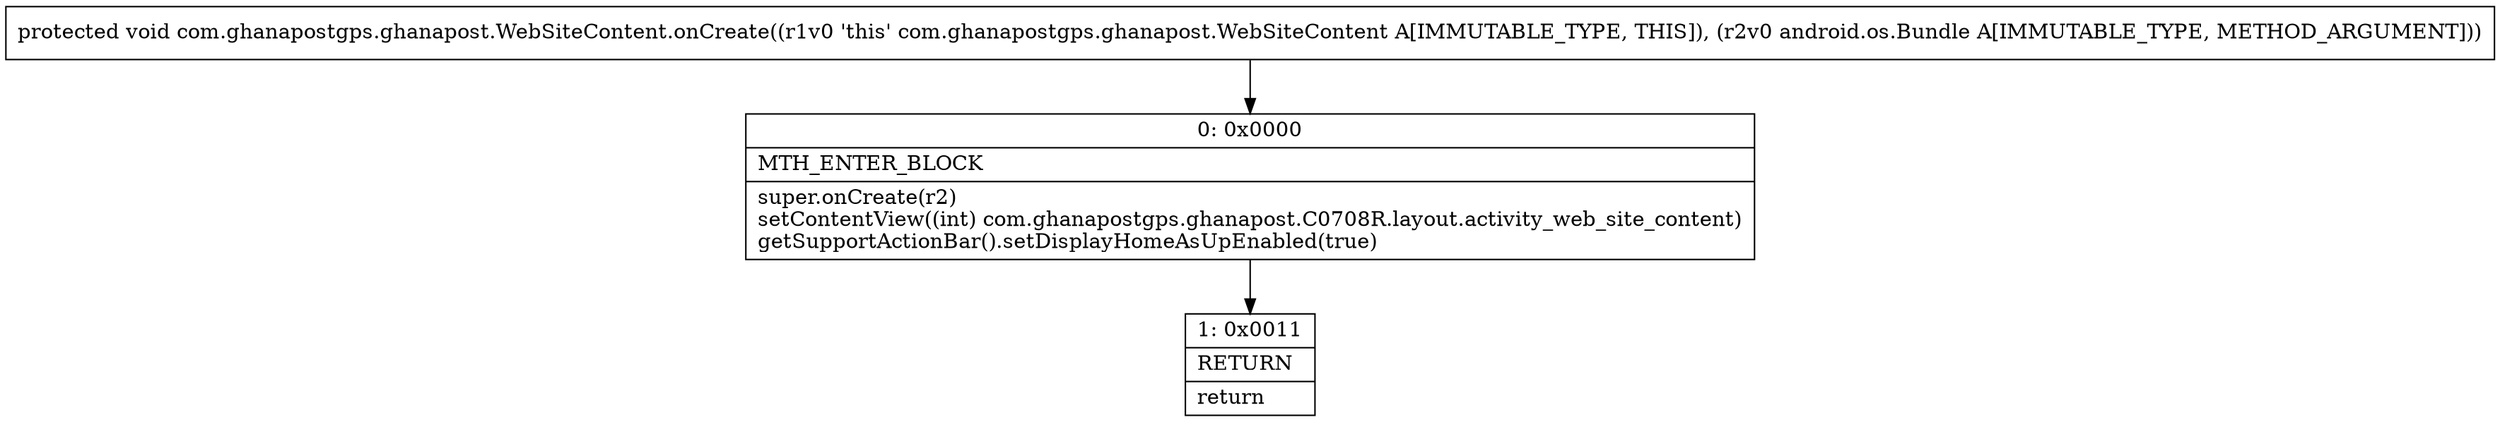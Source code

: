 digraph "CFG forcom.ghanapostgps.ghanapost.WebSiteContent.onCreate(Landroid\/os\/Bundle;)V" {
Node_0 [shape=record,label="{0\:\ 0x0000|MTH_ENTER_BLOCK\l|super.onCreate(r2)\lsetContentView((int) com.ghanapostgps.ghanapost.C0708R.layout.activity_web_site_content)\lgetSupportActionBar().setDisplayHomeAsUpEnabled(true)\l}"];
Node_1 [shape=record,label="{1\:\ 0x0011|RETURN\l|return\l}"];
MethodNode[shape=record,label="{protected void com.ghanapostgps.ghanapost.WebSiteContent.onCreate((r1v0 'this' com.ghanapostgps.ghanapost.WebSiteContent A[IMMUTABLE_TYPE, THIS]), (r2v0 android.os.Bundle A[IMMUTABLE_TYPE, METHOD_ARGUMENT])) }"];
MethodNode -> Node_0;
Node_0 -> Node_1;
}

